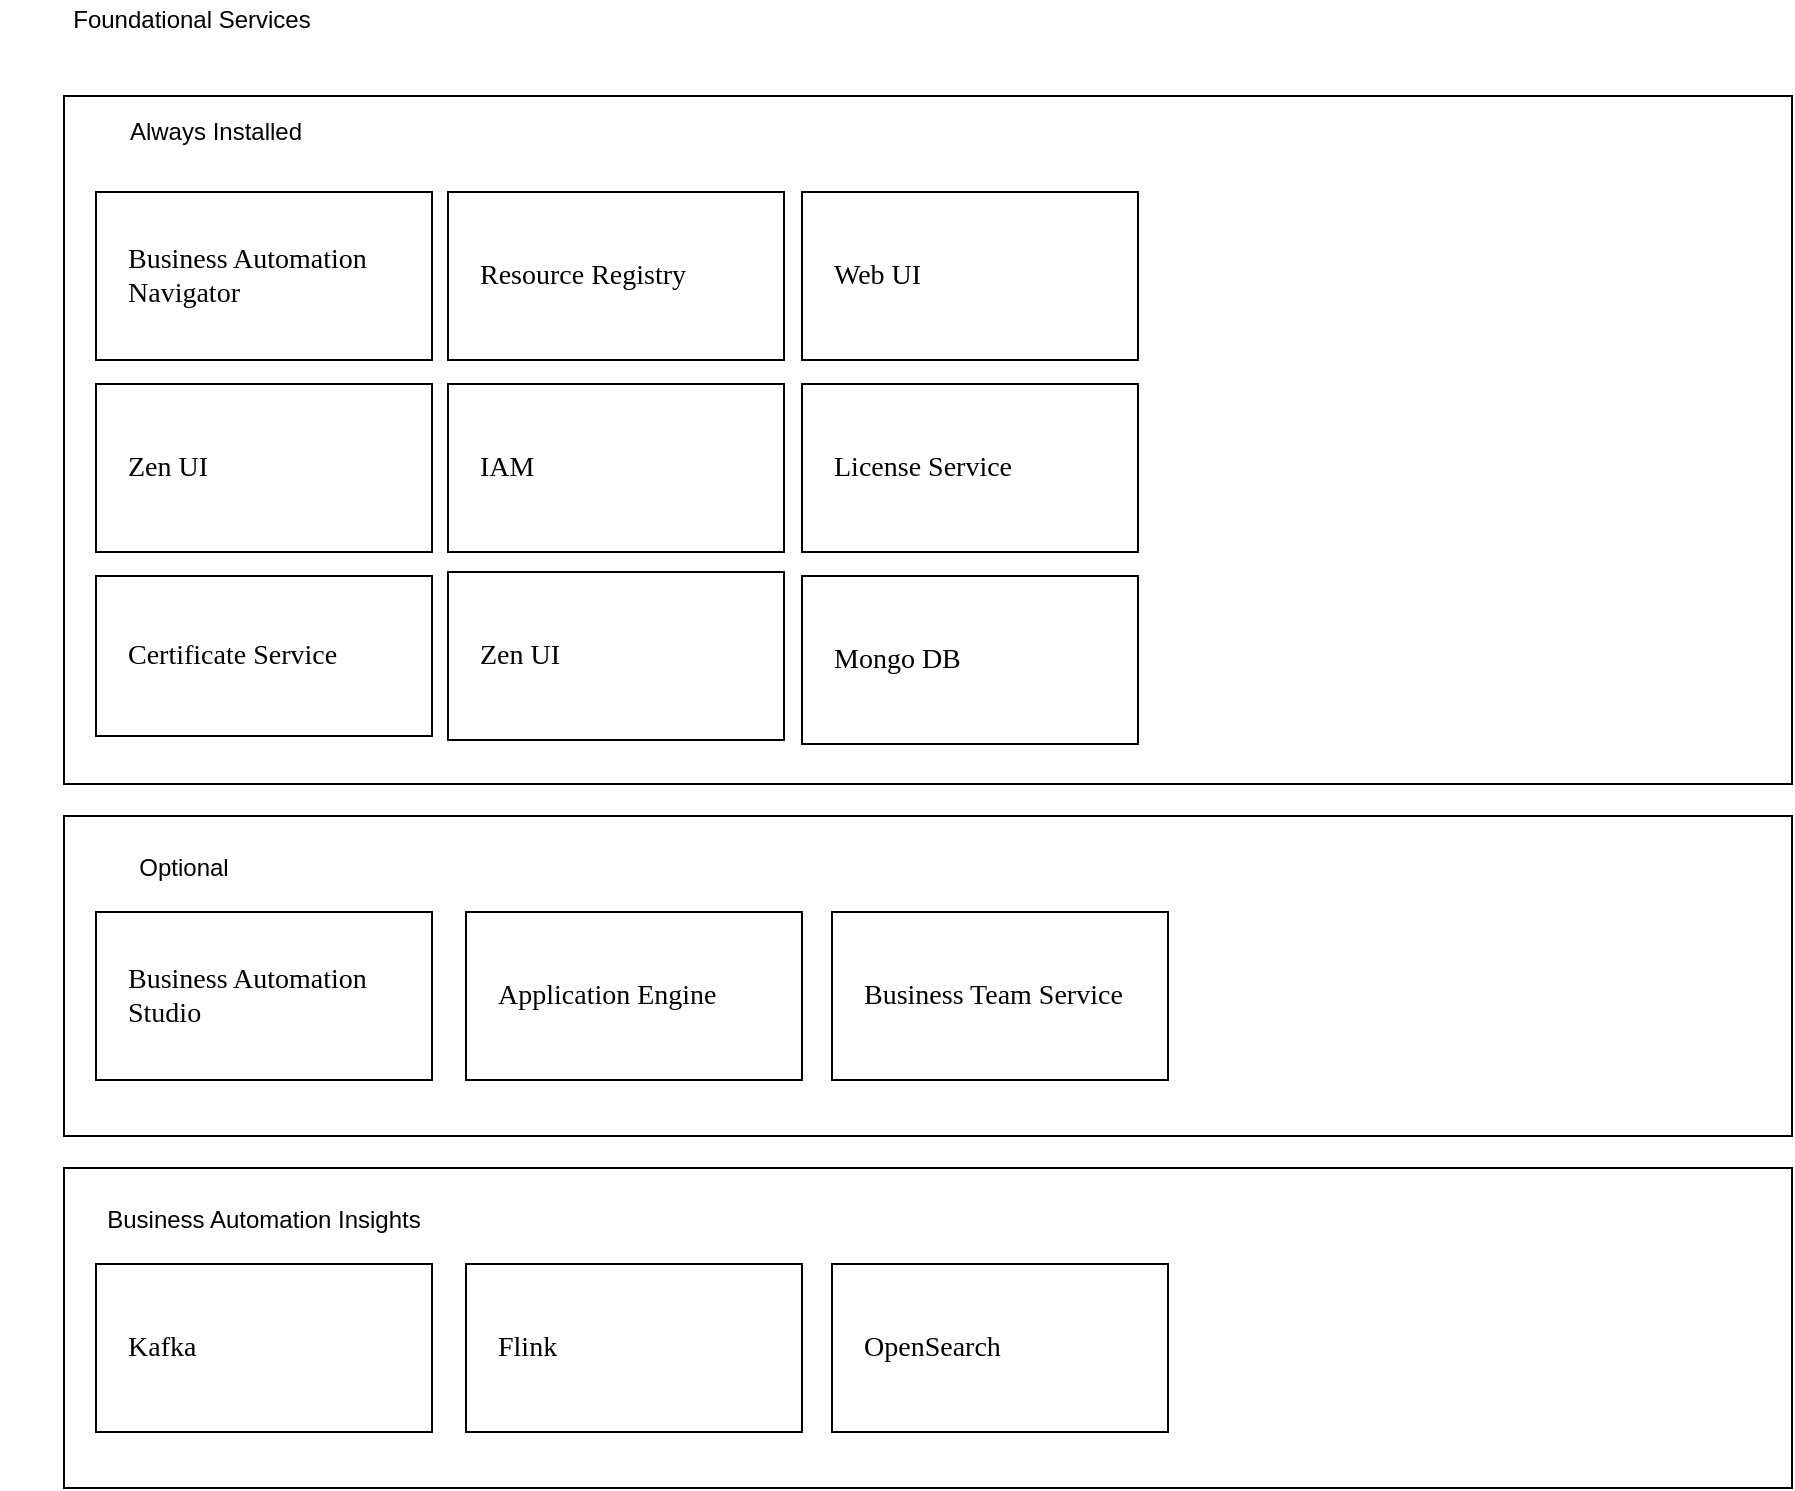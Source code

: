 <mxfile version="24.7.17">
  <diagram id="m4K4Au3kn2x9rjed8e1C" name="Page-1">
    <mxGraphModel dx="1424" dy="911" grid="1" gridSize="8" guides="1" tooltips="1" connect="1" arrows="1" fold="1" page="1" pageScale="1" pageWidth="1169" pageHeight="827" background="#ffffff" math="0" shadow="0">
      <root>
        <MiscDiagram modelType="MiscDiagram" lastModifiedUserId="dbush@ibm.com" description="" lastModified="2022-01-26T00:24:18Z" _id="miscdiagram_BJ4jbCYNF" label="Foundational Services on OCP" id="0">
          <mxCell />
        </MiscDiagram>
        <mxCell id="1" parent="0" />
        <mxCell id="miscdiagram_BJ4jbCYNF_23dyStULVF03" value="" style="rounded=0;whiteSpace=wrap;html=1;" parent="1" vertex="1">
          <mxGeometry x="48" y="424" width="864" height="160" as="geometry" />
        </mxCell>
        <mxCell id="miscdiagram_BJ4jbCYNF_33dyStULkgTY" value="" style="rounded=0;whiteSpace=wrap;html=1;" parent="1" vertex="1">
          <mxGeometry x="48" y="64" width="864" height="344" as="geometry" />
        </mxCell>
        <mxCell id="miscdiagram_BJ4jbCYNF_43dyStULJAIe" value="Foundational Services" style="text;html=1;strokeColor=none;fillColor=none;align=center;verticalAlign=middle;whiteSpace=wrap;rounded=0;" parent="1" vertex="1">
          <mxGeometry x="16" y="16" width="192" height="20" as="geometry" />
        </mxCell>
        <mxCell id="miscdiagram_BJ4jbCYNF_53dyStULfDh5" value="Always Installed" style="text;html=1;strokeColor=none;fillColor=none;align=center;verticalAlign=middle;whiteSpace=wrap;rounded=0;" parent="1" vertex="1">
          <mxGeometry x="56" y="72" width="136" height="20" as="geometry" />
        </mxCell>
        <UserObject placeholders="1" label="Zen UI" Icon-Name="cube" id="miscdiagram_BJ4jbCYNF_63dyStULaieI">
          <mxCell style="shape=mxgraph.ibm2mondrian.base;shapeType=lg;shapeLayout=expanded;colorFamily=green;colorBackground=noColor:noColor;strokeWidth=1;html=1;whiteSpace=wrap;metaEdit=1;collapsible=0;recursiveResize=0;expand=0;fontFamily=IBM Plex Sans SmBld;fontColor=#000000;fontSize=14;image=;verticalAlign=middle;align=left;spacing=0;spacingLeft=16;spacingRight=16;spacingTop=0;spacingBottom=0;container=1" parent="1" vertex="1">
            <mxGeometry x="64" y="208" width="168" height="84" as="geometry" />
          </mxCell>
        </UserObject>
        <UserObject placeholders="1" label="IAM" Icon-Name="cube" _id="userobject_3aq7w0F3ofB" id="miscdiagram_BJ4jbCYNF_73dyStULpHXH">
          <mxCell style="shape=mxgraph.ibm2mondrian.base;shapeType=lg;shapeLayout=expanded;colorFamily=green;colorBackground=noColor:noColor;strokeWidth=1;html=1;whiteSpace=wrap;metaEdit=1;collapsible=0;recursiveResize=0;expand=0;fontFamily=IBM Plex Sans SmBld;fontColor=#000000;fontSize=14;image=;verticalAlign=middle;align=left;spacing=0;spacingLeft=16;spacingRight=16;spacingTop=0;spacingBottom=0;container=1" parent="1" vertex="1">
            <mxGeometry x="240" y="208" width="168" height="84" as="geometry" />
          </mxCell>
        </UserObject>
        <UserObject placeholders="1" label="License Service" Icon-Name="cube" _id="userobject_3aq7ASUt4Iy" id="miscdiagram_BJ4jbCYNF_83dyStULGVaT">
          <mxCell style="shape=mxgraph.ibm2mondrian.base;shapeType=lg;shapeLayout=expanded;colorFamily=green;colorBackground=noColor:noColor;strokeWidth=1;html=1;whiteSpace=wrap;metaEdit=1;collapsible=0;recursiveResize=0;expand=0;fontFamily=IBM Plex Sans SmBld;fontColor=#000000;fontSize=14;image=;verticalAlign=middle;align=left;spacing=0;spacingLeft=16;spacingRight=16;spacingTop=0;spacingBottom=0;container=1" parent="1" vertex="1">
            <mxGeometry x="417" y="208" width="168" height="84" as="geometry" />
          </mxCell>
        </UserObject>
        <UserObject placeholders="1" label="Web UI" Icon-Name="cube" _id="userobject_3aq7IPtaiYj" id="miscdiagram_BJ4jbCYNF_93dyStULFkS9">
          <mxCell style="shape=mxgraph.ibm2mondrian.base;shapeType=lg;shapeLayout=expanded;colorFamily=green;colorBackground=noColor:noColor;strokeWidth=1;html=1;whiteSpace=wrap;metaEdit=1;collapsible=0;recursiveResize=0;expand=0;fontFamily=IBM Plex Sans SmBld;fontColor=#000000;fontSize=14;image=;verticalAlign=middle;align=left;spacing=0;spacingLeft=16;spacingRight=16;spacingTop=0;spacingBottom=0;container=1" parent="1" vertex="1">
            <mxGeometry x="417" y="112" width="168" height="84" as="geometry" />
          </mxCell>
        </UserObject>
        <UserObject placeholders="1" label="Certificate Service" Icon-Name="cube" _id="userobject_3aq7Q0LObSC" id="miscdiagram_BJ4jbCYNF_103dyStULZ4qt">
          <mxCell style="shape=mxgraph.ibm2mondrian.base;shapeType=lg;shapeLayout=expanded;colorFamily=green;colorBackground=noColor:noColor;strokeWidth=1;html=1;whiteSpace=wrap;metaEdit=1;collapsible=0;recursiveResize=0;expand=0;fontFamily=IBM Plex Sans SmBld;fontColor=#000000;fontSize=14;image=;verticalAlign=middle;align=left;spacing=0;spacingLeft=16;spacingRight=16;spacingTop=0;spacingBottom=0;container=1" parent="1" vertex="1">
            <mxGeometry x="64" y="304" width="168" height="80" as="geometry" />
          </mxCell>
        </UserObject>
        <UserObject placeholders="1" label="Zen UI" Icon-Name="cube" _id="userobject_3aq7XjPFMDa" id="miscdiagram_BJ4jbCYNF_113dyStULCs08">
          <mxCell style="shape=mxgraph.ibm2mondrian.base;shapeType=lg;shapeLayout=expanded;colorFamily=green;colorBackground=noColor:noColor;strokeWidth=1;html=1;whiteSpace=wrap;metaEdit=1;collapsible=0;recursiveResize=0;expand=0;fontFamily=IBM Plex Sans SmBld;fontColor=#000000;fontSize=14;image=;verticalAlign=middle;align=left;spacing=0;spacingLeft=16;spacingRight=16;spacingTop=0;spacingBottom=0;container=1" parent="1" vertex="1">
            <mxGeometry x="240" y="302" width="168" height="84" as="geometry" />
          </mxCell>
        </UserObject>
        <UserObject placeholders="1" label="Mongo DB" Icon-Name="cube" _id="userobject_3aq85qCGPaZ" id="miscdiagram_BJ4jbCYNF_123dyStULZ94Y">
          <mxCell style="shape=mxgraph.ibm2mondrian.base;shapeType=lg;shapeLayout=expanded;colorFamily=green;colorBackground=noColor:noColor;strokeWidth=1;html=1;whiteSpace=wrap;metaEdit=1;collapsible=0;recursiveResize=0;expand=0;fontFamily=IBM Plex Sans SmBld;fontColor=#000000;fontSize=14;image=;verticalAlign=middle;align=left;spacing=0;spacingLeft=16;spacingRight=16;spacingTop=0;spacingBottom=0;container=1" parent="1" vertex="1">
            <mxGeometry x="417" y="304" width="168" height="84" as="geometry" />
          </mxCell>
        </UserObject>
        <UserObject placeholders="1" label="Business Automation Navigator" Icon-Name="cube" _id="userobject_3aq8cc3SFPz" id="miscdiagram_BJ4jbCYNF_133dyStUL1Lzb">
          <mxCell style="shape=mxgraph.ibm2mondrian.base;shapeType=lg;shapeLayout=expanded;colorFamily=green;colorBackground=noColor:noColor;strokeWidth=1;html=1;whiteSpace=wrap;metaEdit=1;collapsible=0;recursiveResize=0;expand=0;fontFamily=IBM Plex Sans SmBld;fontColor=#000000;fontSize=14;image=;verticalAlign=middle;align=left;spacing=0;spacingLeft=16;spacingRight=16;spacingTop=0;spacingBottom=0;container=1" parent="1" vertex="1">
            <mxGeometry x="64" y="112" width="168" height="84" as="geometry" />
          </mxCell>
        </UserObject>
        <UserObject placeholders="1" label="Resource Registry" Icon-Name="cube" _id="userobject_3aq8jm7KWZn" id="miscdiagram_BJ4jbCYNF_143dyStULYVpp">
          <mxCell style="shape=mxgraph.ibm2mondrian.base;shapeType=lg;shapeLayout=expanded;colorFamily=green;colorBackground=noColor:noColor;strokeWidth=1;html=1;whiteSpace=wrap;metaEdit=1;collapsible=0;recursiveResize=0;expand=0;fontFamily=IBM Plex Sans SmBld;fontColor=#000000;fontSize=14;image=;verticalAlign=middle;align=left;spacing=0;spacingLeft=16;spacingRight=16;spacingTop=0;spacingBottom=0;container=1" parent="1" vertex="1">
            <mxGeometry x="240" y="112" width="168" height="84" as="geometry" />
          </mxCell>
        </UserObject>
        <mxCell id="miscdiagram_BJ4jbCYNF_153dyStULh55y" value="Optional" style="text;html=1;strokeColor=none;fillColor=none;align=center;verticalAlign=middle;whiteSpace=wrap;rounded=0;" parent="1" vertex="1">
          <mxGeometry x="64" y="440" width="88" height="20" as="geometry" />
        </mxCell>
        <UserObject placeholders="1" label="Application Engine" Icon-Name="cube" _id="userobject_3aq8PzGTZKV" id="miscdiagram_BJ4jbCYNF_163dyStUL15lV">
          <mxCell style="shape=mxgraph.ibm2mondrian.base;shapeType=lg;shapeLayout=expanded;colorFamily=green;colorBackground=noColor:noColor;strokeWidth=1;html=1;whiteSpace=wrap;metaEdit=1;collapsible=0;recursiveResize=0;expand=0;fontFamily=IBM Plex Sans SmBld;fontColor=#000000;fontSize=14;image=;verticalAlign=middle;align=left;spacing=0;spacingLeft=16;spacingRight=16;spacingTop=0;spacingBottom=0;container=1" parent="1" vertex="1">
            <mxGeometry x="249" y="472" width="168" height="84" as="geometry" />
          </mxCell>
        </UserObject>
        <UserObject placeholders="1" label="Business Automation Studio" Icon-Name="cube" _id="userobject_3aq8UMF2Eda" id="miscdiagram_BJ4jbCYNF_173dyStULZNFx">
          <mxCell style="shape=mxgraph.ibm2mondrian.base;shapeType=lg;shapeLayout=expanded;colorFamily=green;colorBackground=noColor:noColor;strokeWidth=1;html=1;whiteSpace=wrap;metaEdit=1;collapsible=0;recursiveResize=0;expand=0;fontFamily=IBM Plex Sans SmBld;fontColor=#000000;fontSize=14;image=;verticalAlign=middle;align=left;spacing=0;spacingLeft=16;spacingRight=16;spacingTop=0;spacingBottom=0;container=1" parent="1" vertex="1">
            <mxGeometry x="64" y="472" width="168" height="84" as="geometry" />
          </mxCell>
        </UserObject>
        <UserObject placeholders="1" label="Business Team Service" Icon-Name="cube" _id="userobject_3aq963N4Qjj" id="miscdiagram_BJ4jbCYNF_183dyStULBrt1">
          <mxCell style="shape=mxgraph.ibm2mondrian.base;shapeType=lg;shapeLayout=expanded;colorFamily=green;colorBackground=noColor:noColor;strokeWidth=1;html=1;whiteSpace=wrap;metaEdit=1;collapsible=0;recursiveResize=0;expand=0;fontFamily=IBM Plex Sans SmBld;fontColor=#000000;fontSize=14;image=;verticalAlign=middle;align=left;spacing=0;spacingLeft=16;spacingRight=16;spacingTop=0;spacingBottom=0;container=1" parent="1" vertex="1">
            <mxGeometry x="432" y="472" width="168" height="84" as="geometry" />
          </mxCell>
        </UserObject>
        <mxCell id="miscdiagram_BJ4jbCYNF_193dyStUL3bD4" value="" style="rounded=0;whiteSpace=wrap;html=1;" parent="1" vertex="1">
          <mxGeometry x="48" y="600" width="864" height="160" as="geometry" />
        </mxCell>
        <mxCell id="miscdiagram_BJ4jbCYNF_203dyStULqJuR" value="Business Automation Insights" style="text;html=1;strokeColor=none;fillColor=none;align=center;verticalAlign=middle;whiteSpace=wrap;rounded=0;" parent="1" vertex="1">
          <mxGeometry x="64" y="616" width="168" height="20" as="geometry" />
        </mxCell>
        <UserObject placeholders="1" label="Flink" Icon-Name="cube" _id="userobject_3aq9rUtkCdg" id="miscdiagram_BJ4jbCYNF_213dyStULls1S">
          <mxCell style="shape=mxgraph.ibm2mondrian.base;shapeType=lg;shapeLayout=expanded;colorFamily=green;colorBackground=noColor:noColor;strokeWidth=1;html=1;whiteSpace=wrap;metaEdit=1;collapsible=0;recursiveResize=0;expand=0;fontFamily=IBM Plex Sans SmBld;fontColor=#000000;fontSize=14;image=;verticalAlign=middle;align=left;spacing=0;spacingLeft=16;spacingRight=16;spacingTop=0;spacingBottom=0;container=1" parent="1" vertex="1">
            <mxGeometry x="249" y="648" width="168" height="84" as="geometry" />
          </mxCell>
        </UserObject>
        <UserObject placeholders="1" label="Kafka" Icon-Name="cube" _id="userobject_3aq9zHCwQQw" id="miscdiagram_BJ4jbCYNF_233dyStULN98L">
          <mxCell style="shape=mxgraph.ibm2mondrian.base;shapeType=lg;shapeLayout=expanded;colorFamily=green;colorBackground=noColor:noColor;strokeWidth=1;html=1;whiteSpace=wrap;metaEdit=1;collapsible=0;recursiveResize=0;expand=0;fontFamily=IBM Plex Sans SmBld;fontColor=#000000;fontSize=14;image=;verticalAlign=middle;align=left;spacing=0;spacingLeft=16;spacingRight=16;spacingTop=0;spacingBottom=0;container=1" parent="1" vertex="1">
            <mxGeometry x="64" y="648" width="168" height="84" as="geometry" />
          </mxCell>
        </UserObject>
        <UserObject placeholders="1" label="OpenSearch" Icon-Name="cube" _id="userobject_3aq9DXImLie" id="miscdiagram_BJ4jbCYNF_243dyStULNhQR">
          <mxCell style="shape=mxgraph.ibm2mondrian.base;shapeType=lg;shapeLayout=expanded;colorFamily=green;colorBackground=noColor:noColor;strokeWidth=1;html=1;whiteSpace=wrap;metaEdit=1;collapsible=0;recursiveResize=0;expand=0;fontFamily=IBM Plex Sans SmBld;fontColor=#000000;fontSize=14;image=;verticalAlign=middle;align=left;spacing=0;spacingLeft=16;spacingRight=16;spacingTop=0;spacingBottom=0;container=1" parent="1" vertex="1">
            <mxGeometry x="432" y="648" width="168" height="84" as="geometry" />
          </mxCell>
        </UserObject>
      </root>
    </mxGraphModel>
  </diagram>
</mxfile>
